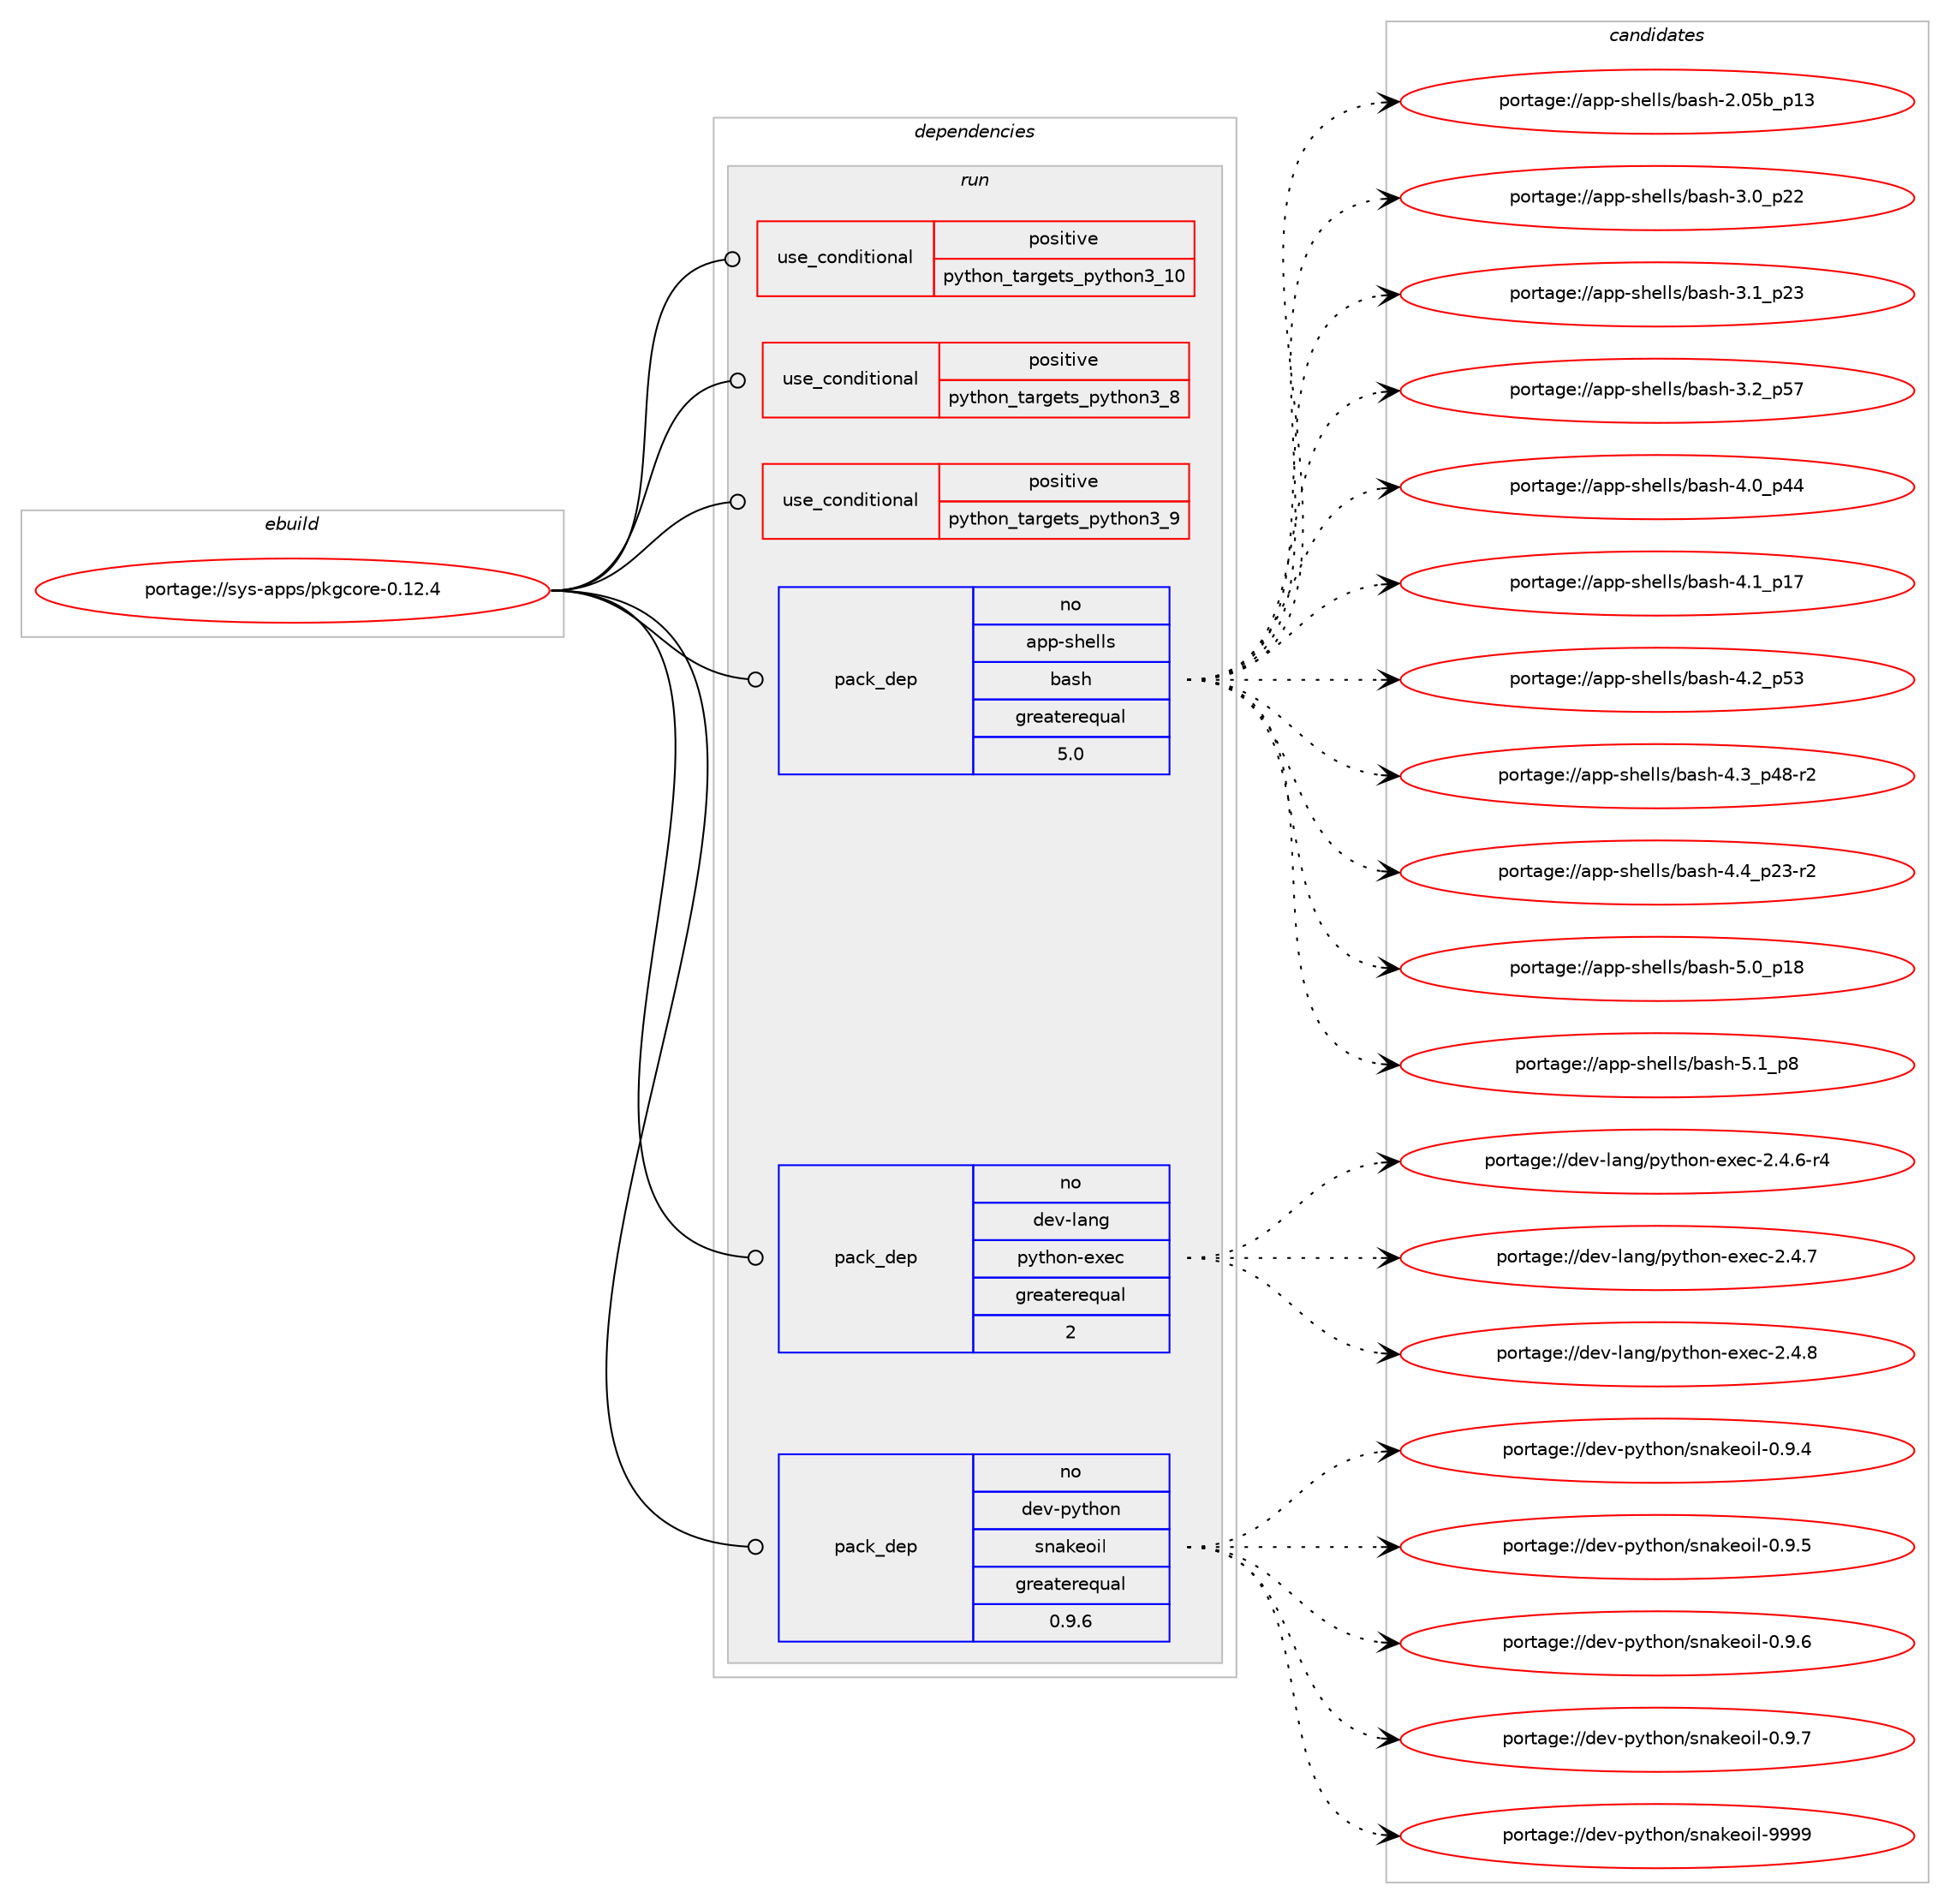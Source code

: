 digraph prolog {

# *************
# Graph options
# *************

newrank=true;
concentrate=true;
compound=true;
graph [rankdir=LR,fontname=Helvetica,fontsize=10,ranksep=1.5];#, ranksep=2.5, nodesep=0.2];
edge  [arrowhead=vee];
node  [fontname=Helvetica,fontsize=10];

# **********
# The ebuild
# **********

subgraph cluster_leftcol {
color=gray;
label=<<i>ebuild</i>>;
id [label="portage://sys-apps/pkgcore-0.12.4", color=red, width=4, href="../sys-apps/pkgcore-0.12.4.svg"];
}

# ****************
# The dependencies
# ****************

subgraph cluster_midcol {
color=gray;
label=<<i>dependencies</i>>;
subgraph cluster_compile {
fillcolor="#eeeeee";
style=filled;
label=<<i>compile</i>>;
}
subgraph cluster_compileandrun {
fillcolor="#eeeeee";
style=filled;
label=<<i>compile and run</i>>;
}
subgraph cluster_run {
fillcolor="#eeeeee";
style=filled;
label=<<i>run</i>>;
subgraph cond112 {
dependency235 [label=<<TABLE BORDER="0" CELLBORDER="1" CELLSPACING="0" CELLPADDING="4"><TR><TD ROWSPAN="3" CELLPADDING="10">use_conditional</TD></TR><TR><TD>positive</TD></TR><TR><TD>python_targets_python3_10</TD></TR></TABLE>>, shape=none, color=red];
# *** BEGIN UNKNOWN DEPENDENCY TYPE (TODO) ***
# dependency235 -> package_dependency(portage://sys-apps/pkgcore-0.12.4,run,no,dev-lang,python,none,[,,],[slot(3.10)],[])
# *** END UNKNOWN DEPENDENCY TYPE (TODO) ***

}
id:e -> dependency235:w [weight=20,style="solid",arrowhead="odot"];
subgraph cond113 {
dependency236 [label=<<TABLE BORDER="0" CELLBORDER="1" CELLSPACING="0" CELLPADDING="4"><TR><TD ROWSPAN="3" CELLPADDING="10">use_conditional</TD></TR><TR><TD>positive</TD></TR><TR><TD>python_targets_python3_8</TD></TR></TABLE>>, shape=none, color=red];
# *** BEGIN UNKNOWN DEPENDENCY TYPE (TODO) ***
# dependency236 -> package_dependency(portage://sys-apps/pkgcore-0.12.4,run,no,dev-lang,python,none,[,,],[slot(3.8)],[])
# *** END UNKNOWN DEPENDENCY TYPE (TODO) ***

}
id:e -> dependency236:w [weight=20,style="solid",arrowhead="odot"];
subgraph cond114 {
dependency237 [label=<<TABLE BORDER="0" CELLBORDER="1" CELLSPACING="0" CELLPADDING="4"><TR><TD ROWSPAN="3" CELLPADDING="10">use_conditional</TD></TR><TR><TD>positive</TD></TR><TR><TD>python_targets_python3_9</TD></TR></TABLE>>, shape=none, color=red];
# *** BEGIN UNKNOWN DEPENDENCY TYPE (TODO) ***
# dependency237 -> package_dependency(portage://sys-apps/pkgcore-0.12.4,run,no,dev-lang,python,none,[,,],[slot(3.9)],[])
# *** END UNKNOWN DEPENDENCY TYPE (TODO) ***

}
id:e -> dependency237:w [weight=20,style="solid",arrowhead="odot"];
subgraph pack118 {
dependency238 [label=<<TABLE BORDER="0" CELLBORDER="1" CELLSPACING="0" CELLPADDING="4" WIDTH="220"><TR><TD ROWSPAN="6" CELLPADDING="30">pack_dep</TD></TR><TR><TD WIDTH="110">no</TD></TR><TR><TD>app-shells</TD></TR><TR><TD>bash</TD></TR><TR><TD>greaterequal</TD></TR><TR><TD>5.0</TD></TR></TABLE>>, shape=none, color=blue];
}
id:e -> dependency238:w [weight=20,style="solid",arrowhead="odot"];
subgraph pack119 {
dependency239 [label=<<TABLE BORDER="0" CELLBORDER="1" CELLSPACING="0" CELLPADDING="4" WIDTH="220"><TR><TD ROWSPAN="6" CELLPADDING="30">pack_dep</TD></TR><TR><TD WIDTH="110">no</TD></TR><TR><TD>dev-lang</TD></TR><TR><TD>python-exec</TD></TR><TR><TD>greaterequal</TD></TR><TR><TD>2</TD></TR></TABLE>>, shape=none, color=blue];
}
id:e -> dependency239:w [weight=20,style="solid",arrowhead="odot"];
# *** BEGIN UNKNOWN DEPENDENCY TYPE (TODO) ***
# id -> package_dependency(portage://sys-apps/pkgcore-0.12.4,run,no,dev-python,lxml,none,[,,],[],[use(optenable(python_targets_python3_8),negative),use(optenable(python_targets_python3_9),negative),use(optenable(python_targets_python3_10),negative)])
# *** END UNKNOWN DEPENDENCY TYPE (TODO) ***

subgraph pack120 {
dependency240 [label=<<TABLE BORDER="0" CELLBORDER="1" CELLSPACING="0" CELLPADDING="4" WIDTH="220"><TR><TD ROWSPAN="6" CELLPADDING="30">pack_dep</TD></TR><TR><TD WIDTH="110">no</TD></TR><TR><TD>dev-python</TD></TR><TR><TD>snakeoil</TD></TR><TR><TD>greaterequal</TD></TR><TR><TD>0.9.6</TD></TR></TABLE>>, shape=none, color=blue];
}
id:e -> dependency240:w [weight=20,style="solid",arrowhead="odot"];
}
}

# **************
# The candidates
# **************

subgraph cluster_choices {
rank=same;
color=gray;
label=<<i>candidates</i>>;

subgraph choice118 {
color=black;
nodesep=1;
choice9711211245115104101108108115479897115104455046485398951124951 [label="portage://app-shells/bash-2.05b_p13", color=red, width=4,href="../app-shells/bash-2.05b_p13.svg"];
choice971121124511510410110810811547989711510445514648951125050 [label="portage://app-shells/bash-3.0_p22", color=red, width=4,href="../app-shells/bash-3.0_p22.svg"];
choice971121124511510410110810811547989711510445514649951125051 [label="portage://app-shells/bash-3.1_p23", color=red, width=4,href="../app-shells/bash-3.1_p23.svg"];
choice971121124511510410110810811547989711510445514650951125355 [label="portage://app-shells/bash-3.2_p57", color=red, width=4,href="../app-shells/bash-3.2_p57.svg"];
choice971121124511510410110810811547989711510445524648951125252 [label="portage://app-shells/bash-4.0_p44", color=red, width=4,href="../app-shells/bash-4.0_p44.svg"];
choice971121124511510410110810811547989711510445524649951124955 [label="portage://app-shells/bash-4.1_p17", color=red, width=4,href="../app-shells/bash-4.1_p17.svg"];
choice971121124511510410110810811547989711510445524650951125351 [label="portage://app-shells/bash-4.2_p53", color=red, width=4,href="../app-shells/bash-4.2_p53.svg"];
choice9711211245115104101108108115479897115104455246519511252564511450 [label="portage://app-shells/bash-4.3_p48-r2", color=red, width=4,href="../app-shells/bash-4.3_p48-r2.svg"];
choice9711211245115104101108108115479897115104455246529511250514511450 [label="portage://app-shells/bash-4.4_p23-r2", color=red, width=4,href="../app-shells/bash-4.4_p23-r2.svg"];
choice971121124511510410110810811547989711510445534648951124956 [label="portage://app-shells/bash-5.0_p18", color=red, width=4,href="../app-shells/bash-5.0_p18.svg"];
choice9711211245115104101108108115479897115104455346499511256 [label="portage://app-shells/bash-5.1_p8", color=red, width=4,href="../app-shells/bash-5.1_p8.svg"];
dependency238:e -> choice9711211245115104101108108115479897115104455046485398951124951:w [style=dotted,weight="100"];
dependency238:e -> choice971121124511510410110810811547989711510445514648951125050:w [style=dotted,weight="100"];
dependency238:e -> choice971121124511510410110810811547989711510445514649951125051:w [style=dotted,weight="100"];
dependency238:e -> choice971121124511510410110810811547989711510445514650951125355:w [style=dotted,weight="100"];
dependency238:e -> choice971121124511510410110810811547989711510445524648951125252:w [style=dotted,weight="100"];
dependency238:e -> choice971121124511510410110810811547989711510445524649951124955:w [style=dotted,weight="100"];
dependency238:e -> choice971121124511510410110810811547989711510445524650951125351:w [style=dotted,weight="100"];
dependency238:e -> choice9711211245115104101108108115479897115104455246519511252564511450:w [style=dotted,weight="100"];
dependency238:e -> choice9711211245115104101108108115479897115104455246529511250514511450:w [style=dotted,weight="100"];
dependency238:e -> choice971121124511510410110810811547989711510445534648951124956:w [style=dotted,weight="100"];
dependency238:e -> choice9711211245115104101108108115479897115104455346499511256:w [style=dotted,weight="100"];
}
subgraph choice119 {
color=black;
nodesep=1;
choice10010111845108971101034711212111610411111045101120101994550465246544511452 [label="portage://dev-lang/python-exec-2.4.6-r4", color=red, width=4,href="../dev-lang/python-exec-2.4.6-r4.svg"];
choice1001011184510897110103471121211161041111104510112010199455046524655 [label="portage://dev-lang/python-exec-2.4.7", color=red, width=4,href="../dev-lang/python-exec-2.4.7.svg"];
choice1001011184510897110103471121211161041111104510112010199455046524656 [label="portage://dev-lang/python-exec-2.4.8", color=red, width=4,href="../dev-lang/python-exec-2.4.8.svg"];
dependency239:e -> choice10010111845108971101034711212111610411111045101120101994550465246544511452:w [style=dotted,weight="100"];
dependency239:e -> choice1001011184510897110103471121211161041111104510112010199455046524655:w [style=dotted,weight="100"];
dependency239:e -> choice1001011184510897110103471121211161041111104510112010199455046524656:w [style=dotted,weight="100"];
}
subgraph choice120 {
color=black;
nodesep=1;
choice100101118451121211161041111104711511097107101111105108454846574652 [label="portage://dev-python/snakeoil-0.9.4", color=red, width=4,href="../dev-python/snakeoil-0.9.4.svg"];
choice100101118451121211161041111104711511097107101111105108454846574653 [label="portage://dev-python/snakeoil-0.9.5", color=red, width=4,href="../dev-python/snakeoil-0.9.5.svg"];
choice100101118451121211161041111104711511097107101111105108454846574654 [label="portage://dev-python/snakeoil-0.9.6", color=red, width=4,href="../dev-python/snakeoil-0.9.6.svg"];
choice100101118451121211161041111104711511097107101111105108454846574655 [label="portage://dev-python/snakeoil-0.9.7", color=red, width=4,href="../dev-python/snakeoil-0.9.7.svg"];
choice1001011184511212111610411111047115110971071011111051084557575757 [label="portage://dev-python/snakeoil-9999", color=red, width=4,href="../dev-python/snakeoil-9999.svg"];
dependency240:e -> choice100101118451121211161041111104711511097107101111105108454846574652:w [style=dotted,weight="100"];
dependency240:e -> choice100101118451121211161041111104711511097107101111105108454846574653:w [style=dotted,weight="100"];
dependency240:e -> choice100101118451121211161041111104711511097107101111105108454846574654:w [style=dotted,weight="100"];
dependency240:e -> choice100101118451121211161041111104711511097107101111105108454846574655:w [style=dotted,weight="100"];
dependency240:e -> choice1001011184511212111610411111047115110971071011111051084557575757:w [style=dotted,weight="100"];
}
}

}
